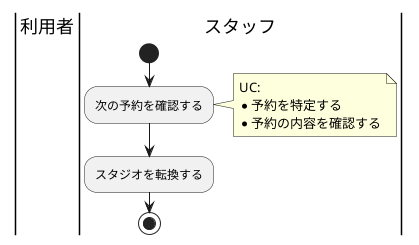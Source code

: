 @startuml BusinessFlow

|利用者|

|スタッフ|
start
:次の予約を確認する;
note right
UC:
* 予約を特定する
* 予約の内容を確認する
end note

:スタジオを転換する;

stop

@enduml
